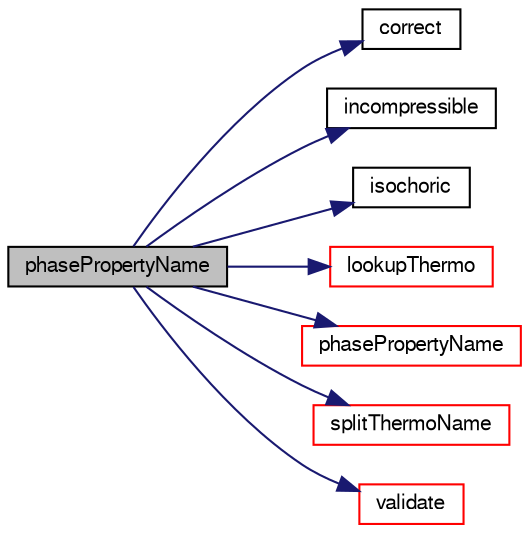 digraph "phasePropertyName"
{
  bgcolor="transparent";
  edge [fontname="FreeSans",fontsize="10",labelfontname="FreeSans",labelfontsize="10"];
  node [fontname="FreeSans",fontsize="10",shape=record];
  rankdir="LR";
  Node697 [label="phasePropertyName",height=0.2,width=0.4,color="black", fillcolor="grey75", style="filled", fontcolor="black"];
  Node697 -> Node698 [color="midnightblue",fontsize="10",style="solid",fontname="FreeSans"];
  Node698 [label="correct",height=0.2,width=0.4,color="black",URL="$a29734.html#a7e204aa62fa1c1f527e8f1c62dc62061",tooltip="Update properties. "];
  Node697 -> Node699 [color="midnightblue",fontsize="10",style="solid",fontname="FreeSans"];
  Node699 [label="incompressible",height=0.2,width=0.4,color="black",URL="$a29734.html#a8ef15d163d78c93e60770ab1054a725a",tooltip="Return true if the equation of state is incompressible. "];
  Node697 -> Node700 [color="midnightblue",fontsize="10",style="solid",fontname="FreeSans"];
  Node700 [label="isochoric",height=0.2,width=0.4,color="black",URL="$a29734.html#ab44a7b556a4ed26ac6381588596131d4",tooltip="Return true if the equation of state is isochoric. "];
  Node697 -> Node701 [color="midnightblue",fontsize="10",style="solid",fontname="FreeSans"];
  Node701 [label="lookupThermo",height=0.2,width=0.4,color="red",URL="$a29734.html#a5e08ffb0c5604498e79b10e504b3fb67",tooltip="Generic lookup for each of the related thermodynamics packages. "];
  Node697 -> Node1007 [color="midnightblue",fontsize="10",style="solid",fontname="FreeSans"];
  Node1007 [label="phasePropertyName",height=0.2,width=0.4,color="red",URL="$a29734.html#a6873bdd7d9002ea7549def00e709cde8"];
  Node697 -> Node1009 [color="midnightblue",fontsize="10",style="solid",fontname="FreeSans"];
  Node1009 [label="splitThermoName",height=0.2,width=0.4,color="red",URL="$a29734.html#a71344f72a8a29ecb02f20914c67fa4d7",tooltip="Split name of thermo package into a list of the components names. "];
  Node697 -> Node1010 [color="midnightblue",fontsize="10",style="solid",fontname="FreeSans"];
  Node1010 [label="validate",height=0.2,width=0.4,color="red",URL="$a29734.html#ab78135c4dda83acd7424f7e3277eba3f",tooltip="Check that the thermodynamics package is consistent. "];
}
